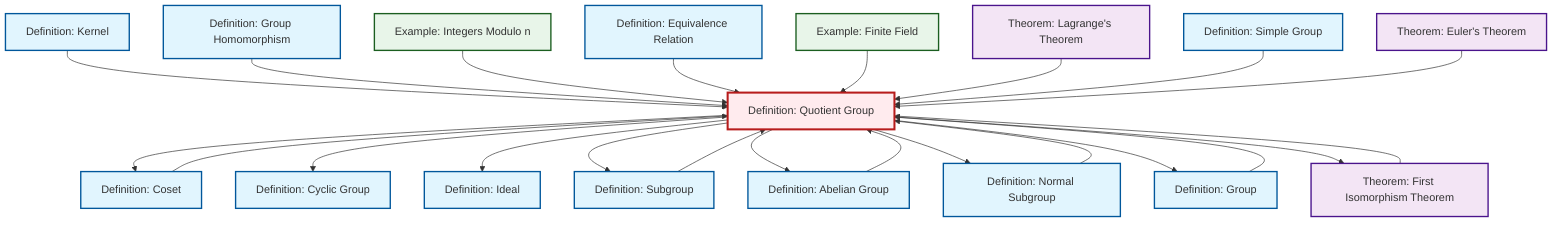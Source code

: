 graph TD
    classDef definition fill:#e1f5fe,stroke:#01579b,stroke-width:2px
    classDef theorem fill:#f3e5f5,stroke:#4a148c,stroke-width:2px
    classDef axiom fill:#fff3e0,stroke:#e65100,stroke-width:2px
    classDef example fill:#e8f5e9,stroke:#1b5e20,stroke-width:2px
    classDef current fill:#ffebee,stroke:#b71c1c,stroke-width:3px
    def-quotient-group["Definition: Quotient Group"]:::definition
    def-coset["Definition: Coset"]:::definition
    thm-first-isomorphism["Theorem: First Isomorphism Theorem"]:::theorem
    def-kernel["Definition: Kernel"]:::definition
    def-subgroup["Definition: Subgroup"]:::definition
    thm-lagrange["Theorem: Lagrange's Theorem"]:::theorem
    ex-quotient-integers-mod-n["Example: Integers Modulo n"]:::example
    def-abelian-group["Definition: Abelian Group"]:::definition
    def-simple-group["Definition: Simple Group"]:::definition
    ex-finite-field["Example: Finite Field"]:::example
    thm-euler["Theorem: Euler's Theorem"]:::theorem
    def-ideal["Definition: Ideal"]:::definition
    def-group["Definition: Group"]:::definition
    def-cyclic-group["Definition: Cyclic Group"]:::definition
    def-homomorphism["Definition: Group Homomorphism"]:::definition
    def-equivalence-relation["Definition: Equivalence Relation"]:::definition
    def-normal-subgroup["Definition: Normal Subgroup"]:::definition
    def-kernel --> def-quotient-group
    def-abelian-group --> def-quotient-group
    def-quotient-group --> def-coset
    def-homomorphism --> def-quotient-group
    def-quotient-group --> def-cyclic-group
    def-quotient-group --> def-ideal
    ex-quotient-integers-mod-n --> def-quotient-group
    def-equivalence-relation --> def-quotient-group
    def-quotient-group --> def-subgroup
    def-quotient-group --> def-abelian-group
    def-normal-subgroup --> def-quotient-group
    def-quotient-group --> def-normal-subgroup
    def-group --> def-quotient-group
    def-quotient-group --> def-group
    ex-finite-field --> def-quotient-group
    thm-lagrange --> def-quotient-group
    def-quotient-group --> thm-first-isomorphism
    def-subgroup --> def-quotient-group
    def-simple-group --> def-quotient-group
    thm-first-isomorphism --> def-quotient-group
    def-coset --> def-quotient-group
    thm-euler --> def-quotient-group
    class def-quotient-group current